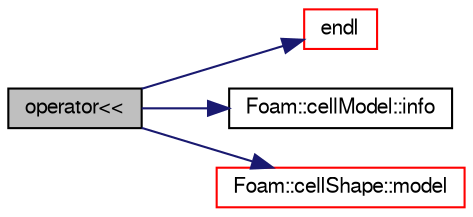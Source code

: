 digraph "operator&lt;&lt;"
{
  bgcolor="transparent";
  edge [fontname="FreeSans",fontsize="10",labelfontname="FreeSans",labelfontsize="10"];
  node [fontname="FreeSans",fontsize="10",shape=record];
  rankdir="LR";
  Node111668 [label="operator\<\<",height=0.2,width=0.4,color="black", fillcolor="grey75", style="filled", fontcolor="black"];
  Node111668 -> Node111669 [color="midnightblue",fontsize="10",style="solid",fontname="FreeSans"];
  Node111669 [label="endl",height=0.2,width=0.4,color="red",URL="$a21124.html#a2db8fe02a0d3909e9351bb4275b23ce4",tooltip="Add newline and flush stream. "];
  Node111668 -> Node111671 [color="midnightblue",fontsize="10",style="solid",fontname="FreeSans"];
  Node111671 [label="Foam::cellModel::info",height=0.2,width=0.4,color="black",URL="$a27198.html#a3c25e165f88edd5c7c930804218e6ae6",tooltip="Return info proxy. "];
  Node111668 -> Node111672 [color="midnightblue",fontsize="10",style="solid",fontname="FreeSans"];
  Node111672 [label="Foam::cellShape::model",height=0.2,width=0.4,color="red",URL="$a27206.html#a06f3f0d2054234e47c75d656e30b38b5",tooltip="Model reference. "];
}
